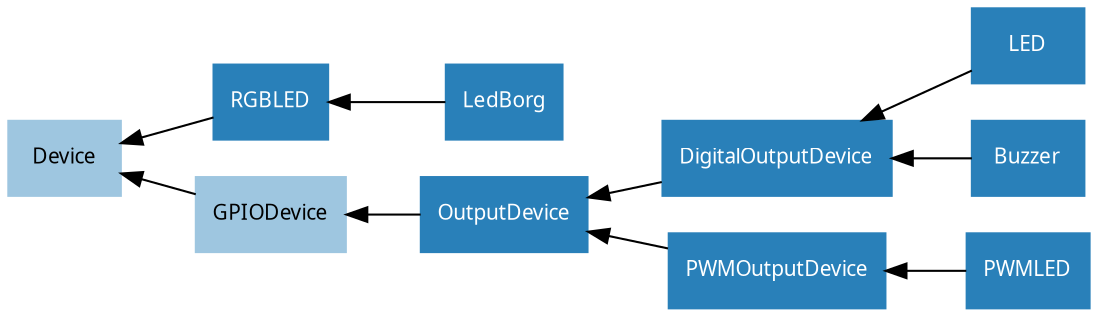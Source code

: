 digraph classes {
    graph [rankdir=RL];
    node [shape=rect, style=filled, fontname=Sans, fontsize=10];
    edge [];

    /* Mixin classes */
    node [color="#c69ee0", fontcolor="#000000"]

    

    /* Abstract classes */
    node [color="#9ec6e0", fontcolor="#000000"]

    GPIODevice;
    Device;

    /* Concrete classes */
    node [color="#2980b9", fontcolor="#ffffff"];

    LED->DigitalOutputDevice;
    PWMOutputDevice->OutputDevice;
    LedBorg->RGBLED;
    DigitalOutputDevice->OutputDevice;
    PWMLED->PWMOutputDevice;
    OutputDevice->GPIODevice;
    RGBLED->Device;
    Buzzer->DigitalOutputDevice;
    GPIODevice->Device;
}
